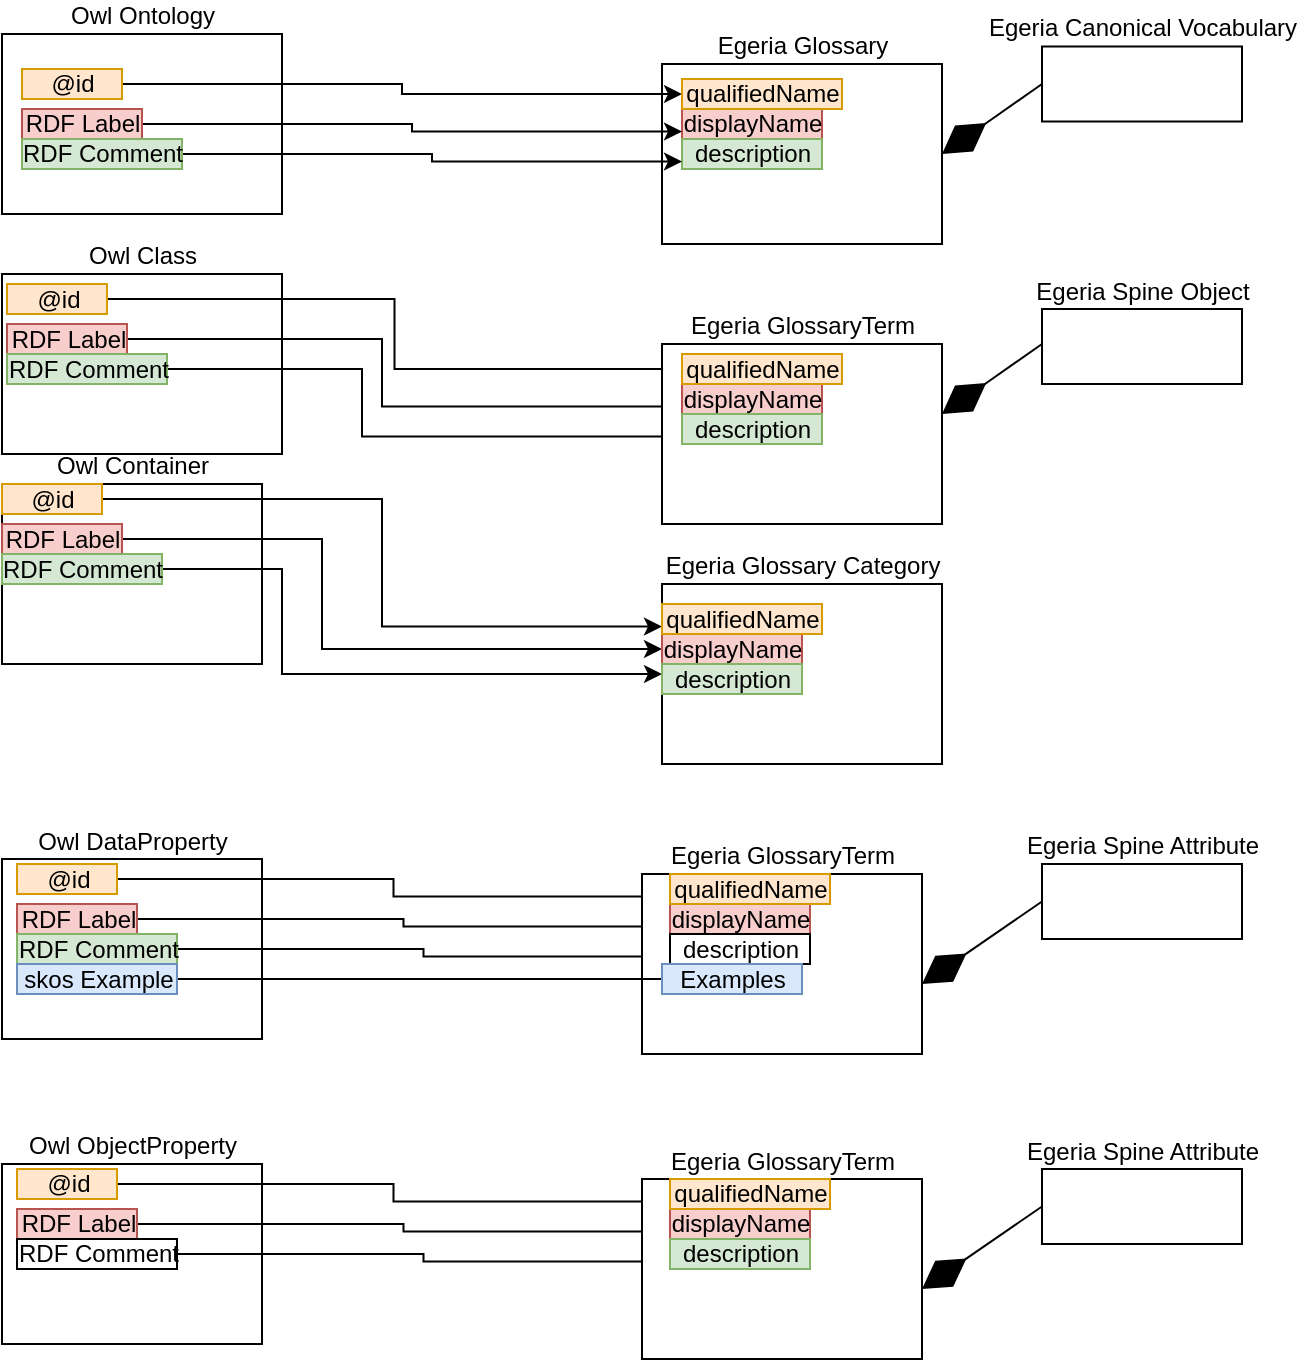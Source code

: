 <mxfile version="13.0.0"><diagram id="d_VS1eSLgQOfHInmDuFZ" name="Page-1"><mxGraphModel dx="1426" dy="745" grid="1" gridSize="10" guides="1" tooltips="1" connect="1" arrows="1" fold="1" page="1" pageScale="1" pageWidth="827" pageHeight="1169" math="0" shadow="0"><root><mxCell id="0"/><mxCell id="1" parent="0"/><mxCell id="KErL4GJEVU6gr2jydvrN-2" value="Owl Class" style="html=1;labelPosition=center;verticalLabelPosition=top;align=center;verticalAlign=bottom;" parent="1" vertex="1"><mxGeometry x="80" y="165" width="140" height="90" as="geometry"/></mxCell><mxCell id="KErL4GJEVU6gr2jydvrN-3" value="Owl Container" style="html=1;labelPosition=center;verticalLabelPosition=top;align=center;verticalAlign=bottom;" parent="1" vertex="1"><mxGeometry x="80" y="270" width="130" height="90" as="geometry"/></mxCell><mxCell id="KErL4GJEVU6gr2jydvrN-4" value="Owl DataProperty" style="html=1;labelPosition=center;verticalLabelPosition=top;align=center;verticalAlign=bottom;" parent="1" vertex="1"><mxGeometry x="80" y="457.5" width="130" height="90" as="geometry"/></mxCell><mxCell id="KErL4GJEVU6gr2jydvrN-20" value="Owl Ontology" style="html=1;labelPosition=center;verticalLabelPosition=top;align=center;verticalAlign=bottom;" parent="1" vertex="1"><mxGeometry x="80" y="45" width="140" height="90" as="geometry"/></mxCell><mxCell id="KErL4GJEVU6gr2jydvrN-77" style="edgeStyle=orthogonalEdgeStyle;rounded=0;orthogonalLoop=1;jettySize=auto;html=1;entryX=0;entryY=0.75;entryDx=0;entryDy=0;" parent="1" source="KErL4GJEVU6gr2jydvrN-21" target="KErL4GJEVU6gr2jydvrN-56" edge="1"><mxGeometry relative="1" as="geometry"><Array as="points"><mxPoint x="270" y="198"/><mxPoint x="270" y="231"/></Array></mxGeometry></mxCell><mxCell id="KErL4GJEVU6gr2jydvrN-21" value="RDF Label" style="html=1;fillColor=#f8cecc;strokeColor=#b85450;" parent="1" vertex="1"><mxGeometry x="82.5" y="190" width="60" height="15" as="geometry"/></mxCell><mxCell id="KErL4GJEVU6gr2jydvrN-78" style="edgeStyle=orthogonalEdgeStyle;rounded=0;orthogonalLoop=1;jettySize=auto;html=1;entryX=0;entryY=0.75;entryDx=0;entryDy=0;" parent="1" source="KErL4GJEVU6gr2jydvrN-22" target="KErL4GJEVU6gr2jydvrN-57" edge="1"><mxGeometry relative="1" as="geometry"><Array as="points"><mxPoint x="260" y="213"/><mxPoint x="260" y="246"/></Array></mxGeometry></mxCell><mxCell id="KErL4GJEVU6gr2jydvrN-22" value="RDF Comment" style="html=1;fillColor=#d5e8d4;strokeColor=#82b366;" parent="1" vertex="1"><mxGeometry x="82.5" y="205" width="80" height="15" as="geometry"/></mxCell><mxCell id="KErL4GJEVU6gr2jydvrN-23" value="Egeria Glossary" style="html=1;labelPosition=center;verticalLabelPosition=top;align=center;verticalAlign=bottom;" parent="1" vertex="1"><mxGeometry x="410" y="60" width="140" height="90" as="geometry"/></mxCell><mxCell id="KErL4GJEVU6gr2jydvrN-24" value="displayName&lt;br&gt;" style="html=1;fillColor=#f8cecc;strokeColor=#b85450;" parent="1" vertex="1"><mxGeometry x="420" y="82.5" width="70" height="15" as="geometry"/></mxCell><mxCell id="KErL4GJEVU6gr2jydvrN-25" value="description" style="html=1;fillColor=#d5e8d4;strokeColor=#82b366;" parent="1" vertex="1"><mxGeometry x="420" y="97.5" width="70" height="15" as="geometry"/></mxCell><mxCell id="KErL4GJEVU6gr2jydvrN-76" style="edgeStyle=orthogonalEdgeStyle;rounded=0;orthogonalLoop=1;jettySize=auto;html=1;entryX=0;entryY=0.5;entryDx=0;entryDy=0;" parent="1" source="KErL4GJEVU6gr2jydvrN-26" target="KErL4GJEVU6gr2jydvrN-58" edge="1"><mxGeometry relative="1" as="geometry"><mxPoint x="370" y="210" as="targetPoint"/></mxGeometry></mxCell><mxCell id="KErL4GJEVU6gr2jydvrN-26" value="@id" style="html=1;fillColor=#ffe6cc;strokeColor=#d79b00;" parent="1" vertex="1"><mxGeometry x="82.5" y="170" width="50" height="15" as="geometry"/></mxCell><mxCell id="KErL4GJEVU6gr2jydvrN-86" style="edgeStyle=orthogonalEdgeStyle;rounded=0;orthogonalLoop=1;jettySize=auto;html=1;entryX=0;entryY=0.5;entryDx=0;entryDy=0;" parent="1" source="KErL4GJEVU6gr2jydvrN-34" target="KErL4GJEVU6gr2jydvrN-62" edge="1"><mxGeometry relative="1" as="geometry"><Array as="points"><mxPoint x="240" y="298"/><mxPoint x="240" y="353"/></Array></mxGeometry></mxCell><mxCell id="KErL4GJEVU6gr2jydvrN-34" value="RDF Label" style="html=1;fillColor=#f8cecc;strokeColor=#b85450;" parent="1" vertex="1"><mxGeometry x="80" y="290" width="60" height="15" as="geometry"/></mxCell><mxCell id="KErL4GJEVU6gr2jydvrN-87" style="edgeStyle=orthogonalEdgeStyle;rounded=0;orthogonalLoop=1;jettySize=auto;html=1;" parent="1" source="KErL4GJEVU6gr2jydvrN-35" target="KErL4GJEVU6gr2jydvrN-54" edge="1"><mxGeometry relative="1" as="geometry"><Array as="points"><mxPoint x="220" y="313"/><mxPoint x="220" y="365"/></Array></mxGeometry></mxCell><mxCell id="KErL4GJEVU6gr2jydvrN-35" value="RDF Comment" style="html=1;fillColor=#d5e8d4;strokeColor=#82b366;" parent="1" vertex="1"><mxGeometry x="80" y="305" width="80" height="15" as="geometry"/></mxCell><mxCell id="KErL4GJEVU6gr2jydvrN-85" style="edgeStyle=orthogonalEdgeStyle;rounded=0;orthogonalLoop=1;jettySize=auto;html=1;entryX=0;entryY=0.75;entryDx=0;entryDy=0;" parent="1" source="KErL4GJEVU6gr2jydvrN-36" target="KErL4GJEVU6gr2jydvrN-64" edge="1"><mxGeometry relative="1" as="geometry"/></mxCell><mxCell id="KErL4GJEVU6gr2jydvrN-36" value="@id" style="html=1;fillColor=#ffe6cc;strokeColor=#d79b00;" parent="1" vertex="1"><mxGeometry x="80" y="270" width="50" height="15" as="geometry"/></mxCell><mxCell id="KErL4GJEVU6gr2jydvrN-89" style="edgeStyle=orthogonalEdgeStyle;rounded=0;orthogonalLoop=1;jettySize=auto;html=1;entryX=0;entryY=0.75;entryDx=0;entryDy=0;" parent="1" source="KErL4GJEVU6gr2jydvrN-37" target="KErL4GJEVU6gr2jydvrN-59" edge="1"><mxGeometry relative="1" as="geometry"/></mxCell><mxCell id="KErL4GJEVU6gr2jydvrN-37" value="RDF Label" style="html=1;fillColor=#f8cecc;strokeColor=#b85450;" parent="1" vertex="1"><mxGeometry x="87.5" y="480" width="60" height="15" as="geometry"/></mxCell><mxCell id="KErL4GJEVU6gr2jydvrN-90" style="edgeStyle=orthogonalEdgeStyle;rounded=0;orthogonalLoop=1;jettySize=auto;html=1;entryX=0;entryY=0.75;entryDx=0;entryDy=0;" parent="1" source="KErL4GJEVU6gr2jydvrN-38" target="KErL4GJEVU6gr2jydvrN-60" edge="1"><mxGeometry relative="1" as="geometry"/></mxCell><mxCell id="KErL4GJEVU6gr2jydvrN-38" value="RDF Comment" style="html=1;fillColor=#d5e8d4;strokeColor=#82b366;" parent="1" vertex="1"><mxGeometry x="87.5" y="495" width="80" height="15" as="geometry"/></mxCell><mxCell id="KErL4GJEVU6gr2jydvrN-88" style="edgeStyle=orthogonalEdgeStyle;rounded=0;orthogonalLoop=1;jettySize=auto;html=1;entryX=0;entryY=0.75;entryDx=0;entryDy=0;" parent="1" source="KErL4GJEVU6gr2jydvrN-39" target="KErL4GJEVU6gr2jydvrN-61" edge="1"><mxGeometry relative="1" as="geometry"/></mxCell><mxCell id="KErL4GJEVU6gr2jydvrN-39" value="@id" style="html=1;fillColor=#ffe6cc;strokeColor=#d79b00;" parent="1" vertex="1"><mxGeometry x="87.5" y="460" width="50" height="15" as="geometry"/></mxCell><mxCell id="KErL4GJEVU6gr2jydvrN-74" style="edgeStyle=orthogonalEdgeStyle;rounded=0;orthogonalLoop=1;jettySize=auto;html=1;entryX=0;entryY=0.75;entryDx=0;entryDy=0;" parent="1" source="KErL4GJEVU6gr2jydvrN-48" target="KErL4GJEVU6gr2jydvrN-24" edge="1"><mxGeometry relative="1" as="geometry"/></mxCell><mxCell id="KErL4GJEVU6gr2jydvrN-48" value="RDF Label" style="html=1;fillColor=#f8cecc;strokeColor=#b85450;" parent="1" vertex="1"><mxGeometry x="90" y="82.5" width="60" height="15" as="geometry"/></mxCell><mxCell id="KErL4GJEVU6gr2jydvrN-75" style="edgeStyle=orthogonalEdgeStyle;rounded=0;orthogonalLoop=1;jettySize=auto;html=1;entryX=0;entryY=0.75;entryDx=0;entryDy=0;" parent="1" source="KErL4GJEVU6gr2jydvrN-49" target="KErL4GJEVU6gr2jydvrN-25" edge="1"><mxGeometry relative="1" as="geometry"/></mxCell><mxCell id="KErL4GJEVU6gr2jydvrN-49" value="RDF Comment" style="html=1;fillColor=#d5e8d4;strokeColor=#82b366;" parent="1" vertex="1"><mxGeometry x="90" y="97.5" width="80" height="15" as="geometry"/></mxCell><mxCell id="KErL4GJEVU6gr2jydvrN-73" style="edgeStyle=orthogonalEdgeStyle;rounded=0;orthogonalLoop=1;jettySize=auto;html=1;" parent="1" source="KErL4GJEVU6gr2jydvrN-50" target="KErL4GJEVU6gr2jydvrN-51" edge="1"><mxGeometry relative="1" as="geometry"/></mxCell><mxCell id="KErL4GJEVU6gr2jydvrN-50" value="@id" style="html=1;fillColor=#ffe6cc;strokeColor=#d79b00;" parent="1" vertex="1"><mxGeometry x="90" y="62.5" width="50" height="15" as="geometry"/></mxCell><mxCell id="KErL4GJEVU6gr2jydvrN-51" value="qualifiedName" style="html=1;fillColor=#ffe6cc;strokeColor=#d79b00;" parent="1" vertex="1"><mxGeometry x="420" y="67.5" width="80" height="15" as="geometry"/></mxCell><mxCell id="KErL4GJEVU6gr2jydvrN-52" value="Egeria GlossaryTerm" style="html=1;labelPosition=center;verticalLabelPosition=top;align=center;verticalAlign=bottom;" parent="1" vertex="1"><mxGeometry x="410" y="200" width="140" height="90" as="geometry"/></mxCell><mxCell id="KErL4GJEVU6gr2jydvrN-53" value="Egeria GlossaryTerm" style="html=1;labelPosition=center;verticalLabelPosition=top;align=center;verticalAlign=bottom;" parent="1" vertex="1"><mxGeometry x="400" y="465" width="140" height="90" as="geometry"/></mxCell><mxCell id="KErL4GJEVU6gr2jydvrN-54" value="Egeria Glossary Category" style="html=1;labelPosition=center;verticalLabelPosition=top;align=center;verticalAlign=bottom;" parent="1" vertex="1"><mxGeometry x="410" y="320" width="140" height="90" as="geometry"/></mxCell><mxCell id="KErL4GJEVU6gr2jydvrN-56" value="displayName&lt;br&gt;" style="html=1;fillColor=#f8cecc;strokeColor=#b85450;" parent="1" vertex="1"><mxGeometry x="420" y="220" width="70" height="15" as="geometry"/></mxCell><mxCell id="KErL4GJEVU6gr2jydvrN-57" value="description" style="html=1;fillColor=#d5e8d4;strokeColor=#82b366;" parent="1" vertex="1"><mxGeometry x="420" y="235" width="70" height="15" as="geometry"/></mxCell><mxCell id="KErL4GJEVU6gr2jydvrN-58" value="qualifiedName" style="html=1;fillColor=#ffe6cc;strokeColor=#d79b00;" parent="1" vertex="1"><mxGeometry x="420" y="205" width="80" height="15" as="geometry"/></mxCell><mxCell id="KErL4GJEVU6gr2jydvrN-59" value="displayName&lt;br&gt;" style="html=1;fillColor=#f8cecc;strokeColor=#b85450;" parent="1" vertex="1"><mxGeometry x="414" y="480" width="70" height="15" as="geometry"/></mxCell><mxCell id="KErL4GJEVU6gr2jydvrN-60" value="description" style="html=1;" parent="1" vertex="1"><mxGeometry x="414" y="495" width="70" height="15" as="geometry"/></mxCell><mxCell id="KErL4GJEVU6gr2jydvrN-61" value="qualifiedName" style="html=1;fillColor=#ffe6cc;strokeColor=#d79b00;" parent="1" vertex="1"><mxGeometry x="414" y="465" width="80" height="15" as="geometry"/></mxCell><mxCell id="KErL4GJEVU6gr2jydvrN-62" value="displayName&lt;br&gt;" style="html=1;fillColor=#f8cecc;strokeColor=#b85450;" parent="1" vertex="1"><mxGeometry x="410" y="345" width="70" height="15" as="geometry"/></mxCell><mxCell id="KErL4GJEVU6gr2jydvrN-63" value="description" style="html=1;fillColor=#d5e8d4;strokeColor=#82b366;" parent="1" vertex="1"><mxGeometry x="410" y="360" width="70" height="15" as="geometry"/></mxCell><mxCell id="KErL4GJEVU6gr2jydvrN-64" value="qualifiedName" style="html=1;fillColor=#ffe6cc;strokeColor=#d79b00;" parent="1" vertex="1"><mxGeometry x="410" y="330" width="80" height="15" as="geometry"/></mxCell><mxCell id="KErL4GJEVU6gr2jydvrN-65" value="Egeria Canonical Vocabulary" style="html=1;labelPosition=center;verticalLabelPosition=top;align=center;verticalAlign=bottom;" parent="1" vertex="1"><mxGeometry x="600" y="51.25" width="100" height="37.5" as="geometry"/></mxCell><mxCell id="KErL4GJEVU6gr2jydvrN-68" value="" style="endArrow=diamondThin;endFill=1;endSize=24;html=1;exitX=0;exitY=0.5;exitDx=0;exitDy=0;entryX=1;entryY=0.5;entryDx=0;entryDy=0;" parent="1" source="KErL4GJEVU6gr2jydvrN-65" target="KErL4GJEVU6gr2jydvrN-23" edge="1"><mxGeometry width="160" relative="1" as="geometry"><mxPoint x="330" y="230" as="sourcePoint"/><mxPoint x="490" y="230" as="targetPoint"/></mxGeometry></mxCell><mxCell id="KErL4GJEVU6gr2jydvrN-69" value="Egeria Spine Object" style="html=1;labelPosition=center;verticalLabelPosition=top;align=center;verticalAlign=bottom;" parent="1" vertex="1"><mxGeometry x="600" y="182.5" width="100" height="37.5" as="geometry"/></mxCell><mxCell id="KErL4GJEVU6gr2jydvrN-70" value="" style="endArrow=diamondThin;endFill=1;endSize=24;html=1;exitX=0;exitY=0.5;exitDx=0;exitDy=0;entryX=1;entryY=0.5;entryDx=0;entryDy=0;" parent="1" edge="1"><mxGeometry width="160" relative="1" as="geometry"><mxPoint x="600" y="200" as="sourcePoint"/><mxPoint x="550" y="235" as="targetPoint"/></mxGeometry></mxCell><mxCell id="KErL4GJEVU6gr2jydvrN-71" value="Egeria Spine Attribute" style="html=1;labelPosition=center;verticalLabelPosition=top;align=center;verticalAlign=bottom;" parent="1" vertex="1"><mxGeometry x="600" y="460" width="100" height="37.5" as="geometry"/></mxCell><mxCell id="KErL4GJEVU6gr2jydvrN-72" value="" style="endArrow=diamondThin;endFill=1;endSize=24;html=1;exitX=0;exitY=0.5;exitDx=0;exitDy=0;entryX=1;entryY=0.5;entryDx=0;entryDy=0;" parent="1" source="KErL4GJEVU6gr2jydvrN-71" edge="1"><mxGeometry width="160" relative="1" as="geometry"><mxPoint x="590" y="485" as="sourcePoint"/><mxPoint x="540" y="520" as="targetPoint"/></mxGeometry></mxCell><mxCell id="KErL4GJEVU6gr2jydvrN-91" value="Owl ObjectProperty" style="html=1;labelPosition=center;verticalLabelPosition=top;align=center;verticalAlign=bottom;" parent="1" vertex="1"><mxGeometry x="80" y="610" width="130" height="90" as="geometry"/></mxCell><mxCell id="KErL4GJEVU6gr2jydvrN-92" style="edgeStyle=orthogonalEdgeStyle;rounded=0;orthogonalLoop=1;jettySize=auto;html=1;entryX=0;entryY=0.75;entryDx=0;entryDy=0;" parent="1" source="KErL4GJEVU6gr2jydvrN-93" target="KErL4GJEVU6gr2jydvrN-99" edge="1"><mxGeometry relative="1" as="geometry"/></mxCell><mxCell id="KErL4GJEVU6gr2jydvrN-93" value="RDF Label" style="html=1;fillColor=#f8cecc;strokeColor=#b85450;" parent="1" vertex="1"><mxGeometry x="87.5" y="632.5" width="60" height="15" as="geometry"/></mxCell><mxCell id="KErL4GJEVU6gr2jydvrN-94" style="edgeStyle=orthogonalEdgeStyle;rounded=0;orthogonalLoop=1;jettySize=auto;html=1;entryX=0;entryY=0.75;entryDx=0;entryDy=0;" parent="1" source="KErL4GJEVU6gr2jydvrN-95" target="KErL4GJEVU6gr2jydvrN-100" edge="1"><mxGeometry relative="1" as="geometry"/></mxCell><mxCell id="KErL4GJEVU6gr2jydvrN-95" value="RDF Comment" style="html=1;" parent="1" vertex="1"><mxGeometry x="87.5" y="647.5" width="80" height="15" as="geometry"/></mxCell><mxCell id="KErL4GJEVU6gr2jydvrN-96" style="edgeStyle=orthogonalEdgeStyle;rounded=0;orthogonalLoop=1;jettySize=auto;html=1;entryX=0;entryY=0.75;entryDx=0;entryDy=0;" parent="1" source="KErL4GJEVU6gr2jydvrN-97" target="KErL4GJEVU6gr2jydvrN-101" edge="1"><mxGeometry relative="1" as="geometry"/></mxCell><mxCell id="KErL4GJEVU6gr2jydvrN-97" value="@id" style="html=1;fillColor=#ffe6cc;strokeColor=#d79b00;" parent="1" vertex="1"><mxGeometry x="87.5" y="612.5" width="50" height="15" as="geometry"/></mxCell><mxCell id="KErL4GJEVU6gr2jydvrN-98" value="Egeria GlossaryTerm" style="html=1;labelPosition=center;verticalLabelPosition=top;align=center;verticalAlign=bottom;" parent="1" vertex="1"><mxGeometry x="400" y="617.5" width="140" height="90" as="geometry"/></mxCell><mxCell id="KErL4GJEVU6gr2jydvrN-99" value="displayName&lt;br&gt;" style="html=1;fillColor=#f8cecc;strokeColor=#b85450;" parent="1" vertex="1"><mxGeometry x="414" y="632.5" width="70" height="15" as="geometry"/></mxCell><mxCell id="KErL4GJEVU6gr2jydvrN-100" value="description" style="html=1;fillColor=#d5e8d4;strokeColor=#82b366;" parent="1" vertex="1"><mxGeometry x="414" y="647.5" width="70" height="15" as="geometry"/></mxCell><mxCell id="KErL4GJEVU6gr2jydvrN-101" value="qualifiedName" style="html=1;fillColor=#ffe6cc;strokeColor=#d79b00;" parent="1" vertex="1"><mxGeometry x="414" y="617.5" width="80" height="15" as="geometry"/></mxCell><mxCell id="KErL4GJEVU6gr2jydvrN-102" value="Egeria Spine Attribute" style="html=1;labelPosition=center;verticalLabelPosition=top;align=center;verticalAlign=bottom;" parent="1" vertex="1"><mxGeometry x="600" y="612.5" width="100" height="37.5" as="geometry"/></mxCell><mxCell id="KErL4GJEVU6gr2jydvrN-103" value="" style="endArrow=diamondThin;endFill=1;endSize=24;html=1;exitX=0;exitY=0.5;exitDx=0;exitDy=0;entryX=1;entryY=0.5;entryDx=0;entryDy=0;" parent="1" source="KErL4GJEVU6gr2jydvrN-102" edge="1"><mxGeometry width="160" relative="1" as="geometry"><mxPoint x="590" y="637.5" as="sourcePoint"/><mxPoint x="540" y="672.5" as="targetPoint"/></mxGeometry></mxCell><mxCell id="KErL4GJEVU6gr2jydvrN-107" style="edgeStyle=orthogonalEdgeStyle;rounded=0;orthogonalLoop=1;jettySize=auto;html=1;entryX=0.25;entryY=1;entryDx=0;entryDy=0;" parent="1" source="KErL4GJEVU6gr2jydvrN-105" target="KErL4GJEVU6gr2jydvrN-106" edge="1"><mxGeometry relative="1" as="geometry"><Array as="points"><mxPoint x="428" y="518"/></Array></mxGeometry></mxCell><mxCell id="KErL4GJEVU6gr2jydvrN-105" value="skos Example" style="html=1;fillColor=#dae8fc;strokeColor=#6c8ebf;" parent="1" vertex="1"><mxGeometry x="87.5" y="510" width="80" height="15" as="geometry"/></mxCell><mxCell id="KErL4GJEVU6gr2jydvrN-106" value="Examples" style="html=1;fillColor=#dae8fc;strokeColor=#6c8ebf;" parent="1" vertex="1"><mxGeometry x="410" y="510" width="70" height="15" as="geometry"/></mxCell></root></mxGraphModel></diagram></mxfile>